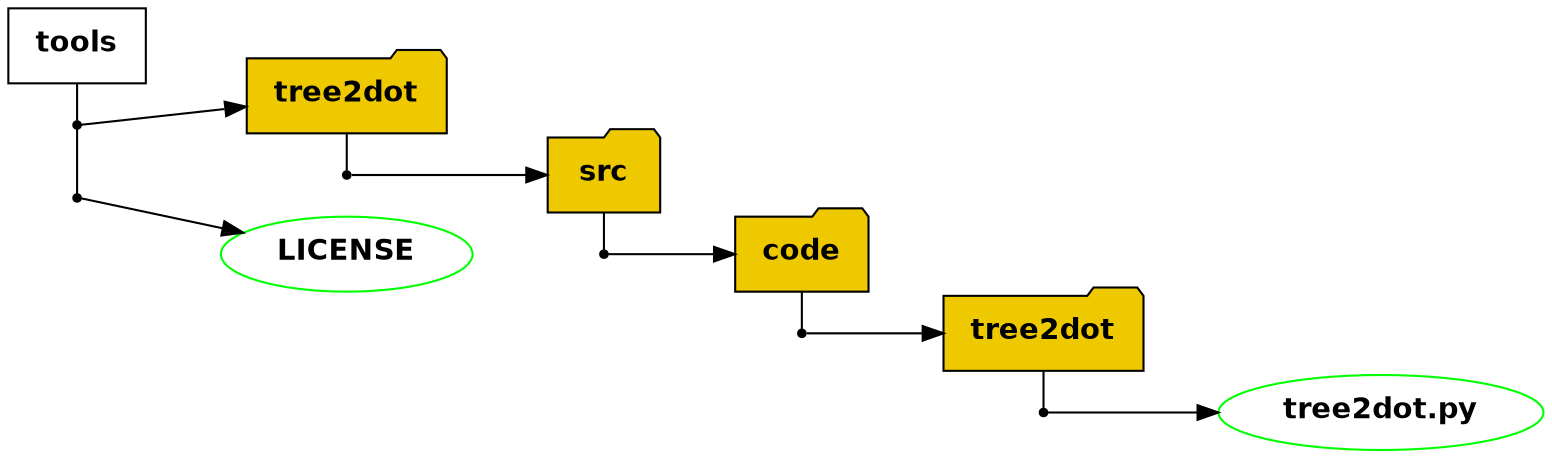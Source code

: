 digraph tree {
    graph [fontname = "helvetica"]
    node [fontname = "helvetica"]
    edge [fontname = "helvetica"]
    rankdir=LR;
// path: <tools> name: <> fqn: <tools>
// hex: <4a931512ce65bdc9ca6808adf92d8783>
gv_dl_4a931512ce65bdc9ca6808adf92d8783 [label=< <b>tools</b> >, shape=box]
// path: <tools> name: <tree2dot> fqn: <tools/tree2dot>
// hex: <8273e4edcbdbad61e4cb88a2d70d824d>
gv_d_8273e4edcbdbad61e4cb88a2d70d824d [shape=point]
gv_dl_8273e4edcbdbad61e4cb88a2d70d824d[label=< <b>tree2dot</b> >, shape=folder, fillcolor=gold2, style=filled]
gv_d_8273e4edcbdbad61e4cb88a2d70d824d -> gv_dl_8273e4edcbdbad61e4cb88a2d70d824d

// path: <tools> name: <LICENSE> fqn: <tools/LICENSE>
// hex: <7f1d75c1c71bb3662229f57f9043ec19>
gv_f_7f1d75c1c71bb3662229f57f9043ec19 [shape=point]
gv_fl_7f1d75c1c71bb3662229f57f9043ec19[label=< <b>LICENSE</b> >, shape=ellipse, color=green, fontcolor=black]
gv_f_7f1d75c1c71bb3662229f57f9043ec19 -> gv_fl_7f1d75c1c71bb3662229f57f9043ec19

// path: <tools/tree2dot> name: <src> fqn: <tools/tree2dot/src>
// hex: <0b8510be0d183ffe269d67e8591850d6>
gv_d_0b8510be0d183ffe269d67e8591850d6 [shape=point]
gv_dl_0b8510be0d183ffe269d67e8591850d6[label=< <b>src</b> >, shape=folder, fillcolor=gold2, style=filled]
gv_d_0b8510be0d183ffe269d67e8591850d6 -> gv_dl_0b8510be0d183ffe269d67e8591850d6

// path: <tools/tree2dot/src> name: <code> fqn: <tools/tree2dot/src/code>
// hex: <810f73e4b7579a5d6072b04766c29014>
gv_d_810f73e4b7579a5d6072b04766c29014 [shape=point]
gv_dl_810f73e4b7579a5d6072b04766c29014[label=< <b>code</b> >, shape=folder, fillcolor=gold2, style=filled]
gv_d_810f73e4b7579a5d6072b04766c29014 -> gv_dl_810f73e4b7579a5d6072b04766c29014

// path: <tools/tree2dot/src/code> name: <tree2dot> fqn: <tools/tree2dot/src/code/tree2dot>
// hex: <4b246943ed475e1a835da37420a92f12>
gv_d_4b246943ed475e1a835da37420a92f12 [shape=point]
gv_dl_4b246943ed475e1a835da37420a92f12[label=< <b>tree2dot</b> >, shape=folder, fillcolor=gold2, style=filled]
gv_d_4b246943ed475e1a835da37420a92f12 -> gv_dl_4b246943ed475e1a835da37420a92f12

// path: <tools/tree2dot/src/code/tree2dot> name: <tree2dot.py> fqn: <tools/tree2dot/src/code/tree2dot/tree2dot.py>
// hex: <584bd4bc6d301efa1b2e08400f47a374>
gv_f_584bd4bc6d301efa1b2e08400f47a374 [shape=point]
gv_fl_584bd4bc6d301efa1b2e08400f47a374[label=< <b>tree2dot.py</b> >, shape=ellipse, color=green, fontcolor=black]
gv_f_584bd4bc6d301efa1b2e08400f47a374 -> gv_fl_584bd4bc6d301efa1b2e08400f47a374

// path: <tools> name: <tree2dot> fqn: <tools/tree2dot>
// hex: <8273e4edcbdbad61e4cb88a2d70d824d>
// path: <tools> name: <LICENSE> fqn: <tools/LICENSE>
// hex: <7f1d75c1c71bb3662229f57f9043ec19>
    // path: <tools>
    {
    rank=same;
// path: <> name: <tools> fqn: <tools>
// hex: <4a931512ce65bdc9ca6808adf92d8783>
    gv_dl_4a931512ce65bdc9ca6808adf92d8783 -> gv_d_8273e4edcbdbad61e4cb88a2d70d824d -> gv_f_7f1d75c1c71bb3662229f57f9043ec19 [arrowhead=none]
    }

// path: <tools/tree2dot> name: <src> fqn: <tools/tree2dot/src>
// hex: <0b8510be0d183ffe269d67e8591850d6>
    // path: <tools/tree2dot>
    {
    rank=same;
// path: <tools> name: <tree2dot> fqn: <tools/tree2dot>
// hex: <8273e4edcbdbad61e4cb88a2d70d824d>
    gv_dl_8273e4edcbdbad61e4cb88a2d70d824d -> gv_d_0b8510be0d183ffe269d67e8591850d6 [arrowhead=none]
    }

// path: <tools/tree2dot/src> name: <code> fqn: <tools/tree2dot/src/code>
// hex: <810f73e4b7579a5d6072b04766c29014>
    // path: <tools/tree2dot/src>
    {
    rank=same;
// path: <tools/tree2dot> name: <src> fqn: <tools/tree2dot/src>
// hex: <0b8510be0d183ffe269d67e8591850d6>
    gv_dl_0b8510be0d183ffe269d67e8591850d6 -> gv_d_810f73e4b7579a5d6072b04766c29014 [arrowhead=none]
    }

// path: <tools/tree2dot/src/code> name: <tree2dot> fqn: <tools/tree2dot/src/code/tree2dot>
// hex: <4b246943ed475e1a835da37420a92f12>
    // path: <tools/tree2dot/src/code>
    {
    rank=same;
// path: <tools/tree2dot/src> name: <code> fqn: <tools/tree2dot/src/code>
// hex: <810f73e4b7579a5d6072b04766c29014>
    gv_dl_810f73e4b7579a5d6072b04766c29014 -> gv_d_4b246943ed475e1a835da37420a92f12 [arrowhead=none]
    }

// path: <tools/tree2dot/src/code/tree2dot> name: <tree2dot.py> fqn: <tools/tree2dot/src/code/tree2dot/tree2dot.py>
// hex: <584bd4bc6d301efa1b2e08400f47a374>
    // path: <tools/tree2dot/src/code/tree2dot>
    {
    rank=same;
// path: <tools/tree2dot/src/code> name: <tree2dot> fqn: <tools/tree2dot/src/code/tree2dot>
// hex: <4b246943ed475e1a835da37420a92f12>
    gv_dl_4b246943ed475e1a835da37420a92f12 -> gv_f_584bd4bc6d301efa1b2e08400f47a374 [arrowhead=none]
    }

}